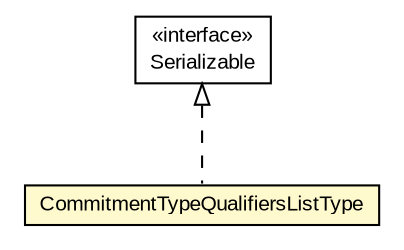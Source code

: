 #!/usr/local/bin/dot
#
# Class diagram 
# Generated by UMLGraph version R5_6-24-gf6e263 (http://www.umlgraph.org/)
#

digraph G {
	edge [fontname="arial",fontsize=10,labelfontname="arial",labelfontsize=10];
	node [fontname="arial",fontsize=10,shape=plaintext];
	nodesep=0.25;
	ranksep=0.5;
	// eu.europa.esig.jaxb.xades.CommitmentTypeQualifiersListType
	c263576 [label=<<table title="eu.europa.esig.jaxb.xades.CommitmentTypeQualifiersListType" border="0" cellborder="1" cellspacing="0" cellpadding="2" port="p" bgcolor="lemonChiffon" href="./CommitmentTypeQualifiersListType.html">
		<tr><td><table border="0" cellspacing="0" cellpadding="1">
<tr><td align="center" balign="center"> CommitmentTypeQualifiersListType </td></tr>
		</table></td></tr>
		</table>>, URL="./CommitmentTypeQualifiersListType.html", fontname="arial", fontcolor="black", fontsize=10.0];
	//eu.europa.esig.jaxb.xades.CommitmentTypeQualifiersListType implements java.io.Serializable
	c263783:p -> c263576:p [dir=back,arrowtail=empty,style=dashed];
	// java.io.Serializable
	c263783 [label=<<table title="java.io.Serializable" border="0" cellborder="1" cellspacing="0" cellpadding="2" port="p" href="http://java.sun.com/j2se/1.4.2/docs/api/java/io/Serializable.html">
		<tr><td><table border="0" cellspacing="0" cellpadding="1">
<tr><td align="center" balign="center"> &#171;interface&#187; </td></tr>
<tr><td align="center" balign="center"> Serializable </td></tr>
		</table></td></tr>
		</table>>, URL="http://java.sun.com/j2se/1.4.2/docs/api/java/io/Serializable.html", fontname="arial", fontcolor="black", fontsize=10.0];
}

